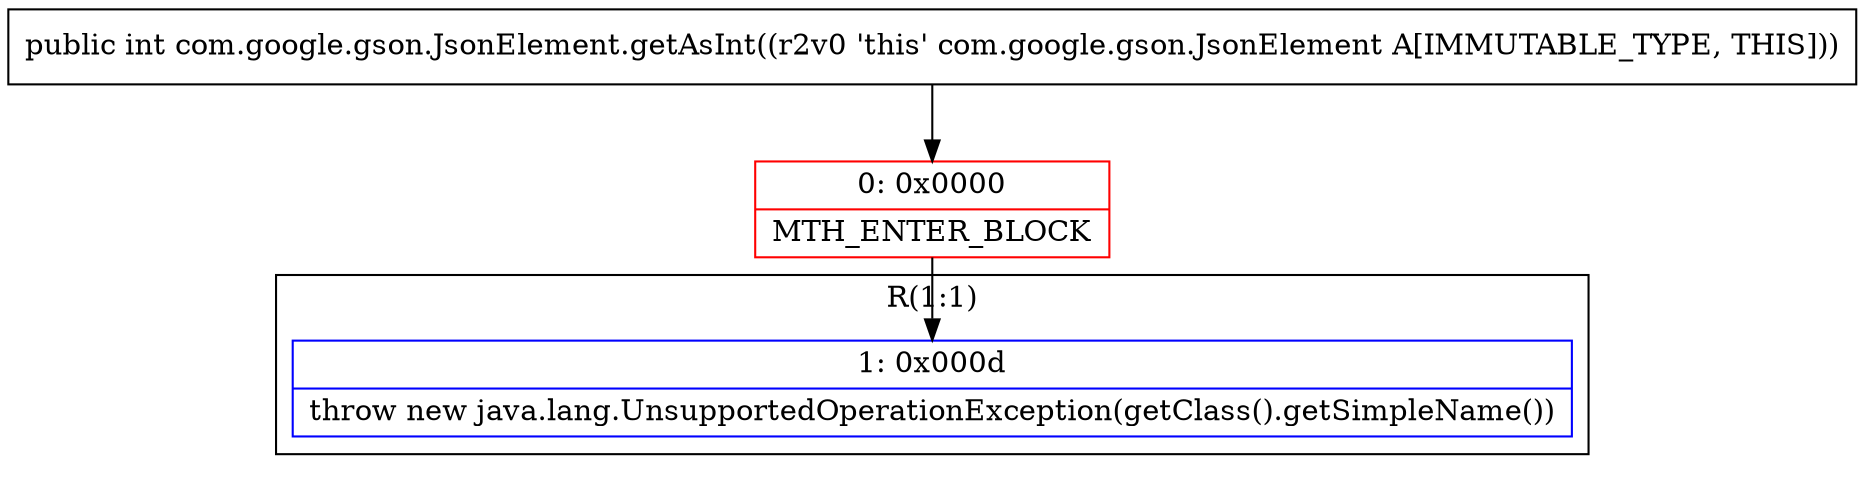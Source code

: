 digraph "CFG forcom.google.gson.JsonElement.getAsInt()I" {
subgraph cluster_Region_926009269 {
label = "R(1:1)";
node [shape=record,color=blue];
Node_1 [shape=record,label="{1\:\ 0x000d|throw new java.lang.UnsupportedOperationException(getClass().getSimpleName())\l}"];
}
Node_0 [shape=record,color=red,label="{0\:\ 0x0000|MTH_ENTER_BLOCK\l}"];
MethodNode[shape=record,label="{public int com.google.gson.JsonElement.getAsInt((r2v0 'this' com.google.gson.JsonElement A[IMMUTABLE_TYPE, THIS])) }"];
MethodNode -> Node_0;
Node_0 -> Node_1;
}

